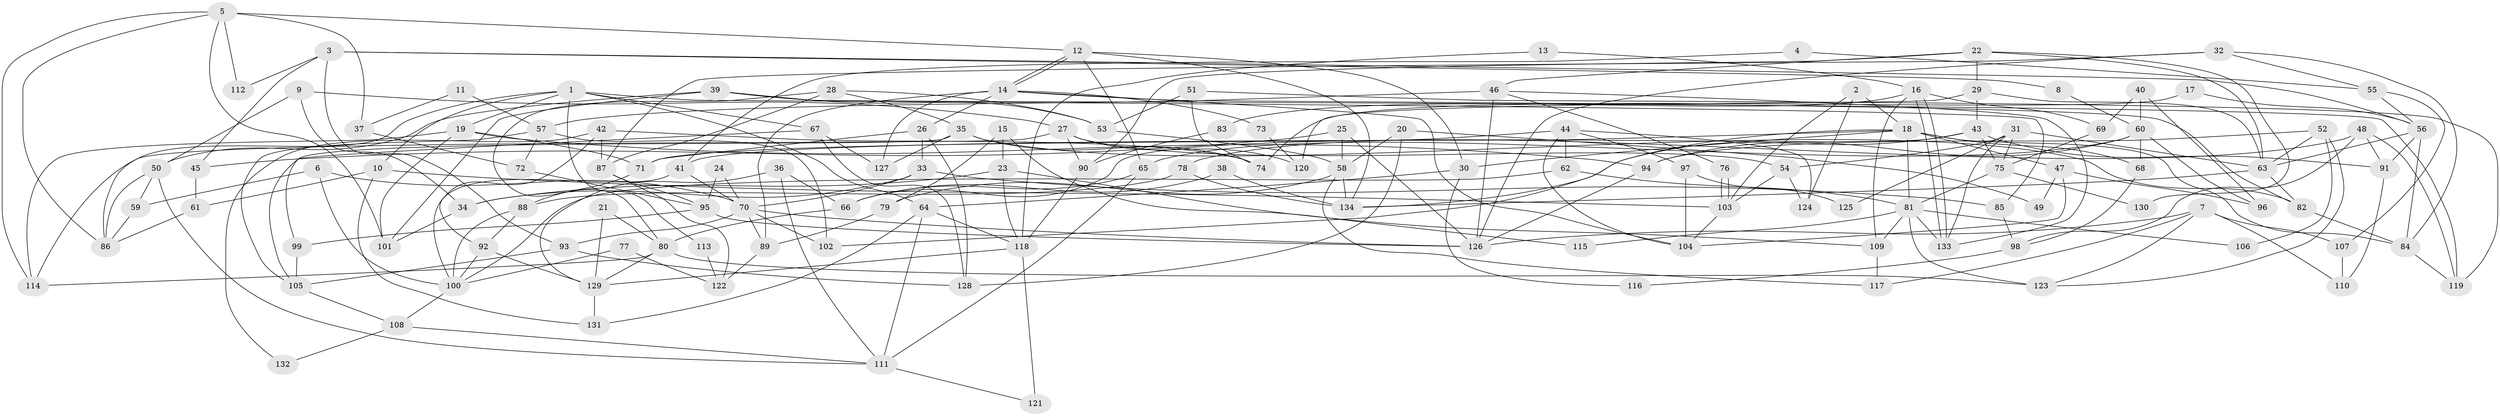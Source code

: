 // Generated by graph-tools (version 1.1) at 2025/50/03/09/25 03:50:12]
// undirected, 134 vertices, 268 edges
graph export_dot {
graph [start="1"]
  node [color=gray90,style=filled];
  1;
  2;
  3;
  4;
  5;
  6;
  7;
  8;
  9;
  10;
  11;
  12;
  13;
  14;
  15;
  16;
  17;
  18;
  19;
  20;
  21;
  22;
  23;
  24;
  25;
  26;
  27;
  28;
  29;
  30;
  31;
  32;
  33;
  34;
  35;
  36;
  37;
  38;
  39;
  40;
  41;
  42;
  43;
  44;
  45;
  46;
  47;
  48;
  49;
  50;
  51;
  52;
  53;
  54;
  55;
  56;
  57;
  58;
  59;
  60;
  61;
  62;
  63;
  64;
  65;
  66;
  67;
  68;
  69;
  70;
  71;
  72;
  73;
  74;
  75;
  76;
  77;
  78;
  79;
  80;
  81;
  82;
  83;
  84;
  85;
  86;
  87;
  88;
  89;
  90;
  91;
  92;
  93;
  94;
  95;
  96;
  97;
  98;
  99;
  100;
  101;
  102;
  103;
  104;
  105;
  106;
  107;
  108;
  109;
  110;
  111;
  112;
  113;
  114;
  115;
  116;
  117;
  118;
  119;
  120;
  121;
  122;
  123;
  124;
  125;
  126;
  127;
  128;
  129;
  130;
  131;
  132;
  133;
  134;
  1 -- 86;
  1 -- 19;
  1 -- 10;
  1 -- 64;
  1 -- 67;
  1 -- 85;
  1 -- 113;
  2 -- 124;
  2 -- 18;
  2 -- 103;
  3 -- 93;
  3 -- 45;
  3 -- 8;
  3 -- 56;
  3 -- 112;
  4 -- 55;
  4 -- 41;
  5 -- 114;
  5 -- 101;
  5 -- 12;
  5 -- 37;
  5 -- 86;
  5 -- 112;
  6 -- 70;
  6 -- 100;
  6 -- 59;
  7 -- 107;
  7 -- 126;
  7 -- 110;
  7 -- 117;
  7 -- 123;
  8 -- 60;
  9 -- 50;
  9 -- 27;
  9 -- 34;
  10 -- 103;
  10 -- 61;
  10 -- 131;
  11 -- 57;
  11 -- 37;
  12 -- 14;
  12 -- 14;
  12 -- 30;
  12 -- 65;
  12 -- 134;
  13 -- 16;
  13 -- 118;
  14 -- 26;
  14 -- 73;
  14 -- 82;
  14 -- 89;
  14 -- 104;
  14 -- 127;
  15 -- 23;
  15 -- 79;
  15 -- 115;
  16 -- 69;
  16 -- 133;
  16 -- 133;
  16 -- 83;
  16 -- 109;
  17 -- 56;
  17 -- 74;
  18 -- 84;
  18 -- 81;
  18 -- 30;
  18 -- 41;
  18 -- 47;
  18 -- 68;
  18 -- 102;
  19 -- 71;
  19 -- 114;
  19 -- 94;
  19 -- 101;
  20 -- 58;
  20 -- 128;
  20 -- 49;
  21 -- 80;
  21 -- 129;
  22 -- 46;
  22 -- 63;
  22 -- 29;
  22 -- 90;
  22 -- 130;
  23 -- 109;
  23 -- 34;
  23 -- 118;
  24 -- 70;
  24 -- 95;
  25 -- 58;
  25 -- 126;
  25 -- 45;
  26 -- 33;
  26 -- 128;
  26 -- 71;
  27 -- 54;
  27 -- 90;
  27 -- 114;
  27 -- 120;
  28 -- 53;
  28 -- 80;
  28 -- 35;
  28 -- 87;
  29 -- 63;
  29 -- 43;
  29 -- 120;
  30 -- 64;
  30 -- 116;
  31 -- 63;
  31 -- 133;
  31 -- 54;
  31 -- 75;
  31 -- 125;
  32 -- 84;
  32 -- 126;
  32 -- 55;
  32 -- 87;
  33 -- 85;
  33 -- 70;
  33 -- 34;
  34 -- 101;
  35 -- 82;
  35 -- 74;
  35 -- 105;
  35 -- 127;
  36 -- 111;
  36 -- 129;
  36 -- 66;
  37 -- 72;
  38 -- 134;
  38 -- 66;
  39 -- 50;
  39 -- 101;
  39 -- 53;
  39 -- 119;
  40 -- 60;
  40 -- 96;
  40 -- 69;
  41 -- 100;
  41 -- 70;
  42 -- 87;
  42 -- 92;
  42 -- 74;
  42 -- 132;
  43 -- 75;
  43 -- 66;
  43 -- 91;
  43 -- 134;
  44 -- 104;
  44 -- 62;
  44 -- 71;
  44 -- 97;
  44 -- 124;
  45 -- 61;
  46 -- 126;
  46 -- 133;
  46 -- 57;
  46 -- 76;
  47 -- 104;
  47 -- 49;
  47 -- 96;
  48 -- 91;
  48 -- 78;
  48 -- 98;
  48 -- 119;
  50 -- 111;
  50 -- 59;
  50 -- 86;
  51 -- 74;
  51 -- 119;
  51 -- 53;
  52 -- 63;
  52 -- 123;
  52 -- 94;
  52 -- 106;
  53 -- 58;
  54 -- 103;
  54 -- 124;
  55 -- 56;
  55 -- 107;
  56 -- 84;
  56 -- 63;
  56 -- 91;
  57 -- 102;
  57 -- 72;
  57 -- 105;
  58 -- 134;
  58 -- 79;
  58 -- 117;
  59 -- 86;
  60 -- 94;
  60 -- 65;
  60 -- 68;
  60 -- 96;
  61 -- 86;
  62 -- 81;
  62 -- 100;
  63 -- 134;
  63 -- 82;
  64 -- 111;
  64 -- 118;
  64 -- 131;
  65 -- 66;
  65 -- 111;
  66 -- 80;
  67 -- 127;
  67 -- 99;
  67 -- 128;
  68 -- 98;
  69 -- 75;
  70 -- 126;
  70 -- 89;
  70 -- 93;
  70 -- 102;
  71 -- 88;
  72 -- 95;
  73 -- 120;
  75 -- 81;
  75 -- 130;
  76 -- 103;
  76 -- 103;
  77 -- 100;
  77 -- 122;
  78 -- 134;
  78 -- 88;
  79 -- 89;
  80 -- 129;
  80 -- 114;
  80 -- 123;
  81 -- 123;
  81 -- 109;
  81 -- 106;
  81 -- 115;
  81 -- 133;
  82 -- 84;
  83 -- 90;
  84 -- 119;
  85 -- 98;
  87 -- 95;
  87 -- 122;
  88 -- 100;
  88 -- 92;
  89 -- 122;
  90 -- 118;
  91 -- 110;
  92 -- 129;
  92 -- 100;
  93 -- 105;
  93 -- 128;
  94 -- 126;
  95 -- 99;
  95 -- 126;
  97 -- 104;
  97 -- 125;
  98 -- 116;
  99 -- 105;
  100 -- 108;
  103 -- 104;
  105 -- 108;
  107 -- 110;
  108 -- 111;
  108 -- 132;
  109 -- 117;
  111 -- 121;
  113 -- 122;
  118 -- 121;
  118 -- 129;
  129 -- 131;
}
